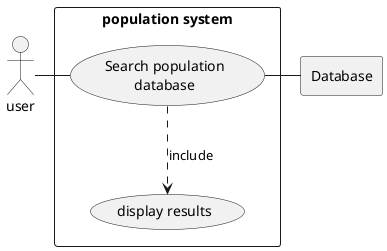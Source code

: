 @startuml

actor user as "user"

rectangle Database

rectangle "population system" {
    usecase UC1 as "Search population
    database"

    usecase UC2 as "display results"

    user - UC1
    UC1 ..> UC2 : include
    UC1 - Database
}

@enduml

